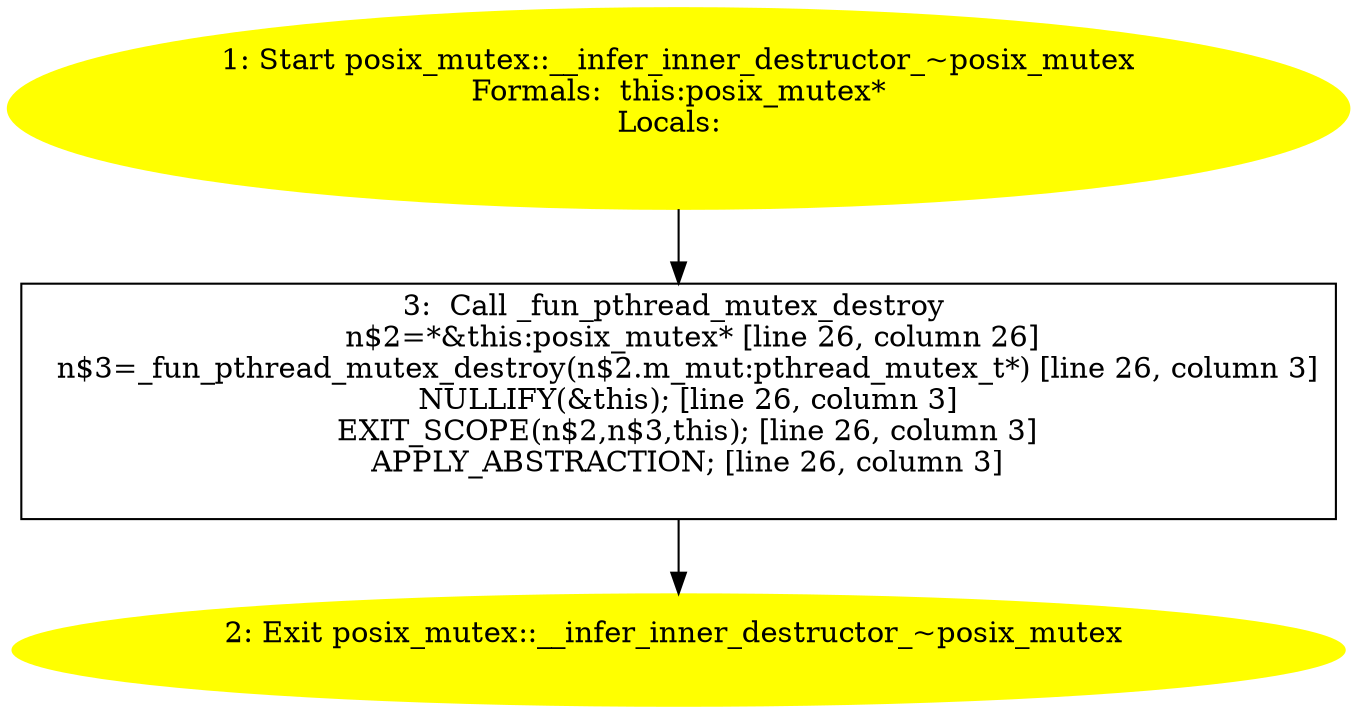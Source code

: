 /* @generated */
digraph cfg {
"__infer_inner_destructor_~posix_mutex#posix_mutex#(4897540711018572786).ba1ad0f2baa56ba29d9f36e34a84bc09_1" [label="1: Start posix_mutex::__infer_inner_destructor_~posix_mutex\nFormals:  this:posix_mutex*\nLocals:  \n  " color=yellow style=filled]
	

	 "__infer_inner_destructor_~posix_mutex#posix_mutex#(4897540711018572786).ba1ad0f2baa56ba29d9f36e34a84bc09_1" -> "__infer_inner_destructor_~posix_mutex#posix_mutex#(4897540711018572786).ba1ad0f2baa56ba29d9f36e34a84bc09_3" ;
"__infer_inner_destructor_~posix_mutex#posix_mutex#(4897540711018572786).ba1ad0f2baa56ba29d9f36e34a84bc09_2" [label="2: Exit posix_mutex::__infer_inner_destructor_~posix_mutex \n  " color=yellow style=filled]
	

"__infer_inner_destructor_~posix_mutex#posix_mutex#(4897540711018572786).ba1ad0f2baa56ba29d9f36e34a84bc09_3" [label="3:  Call _fun_pthread_mutex_destroy \n   n$2=*&this:posix_mutex* [line 26, column 26]\n  n$3=_fun_pthread_mutex_destroy(n$2.m_mut:pthread_mutex_t*) [line 26, column 3]\n  NULLIFY(&this); [line 26, column 3]\n  EXIT_SCOPE(n$2,n$3,this); [line 26, column 3]\n  APPLY_ABSTRACTION; [line 26, column 3]\n " shape="box"]
	

	 "__infer_inner_destructor_~posix_mutex#posix_mutex#(4897540711018572786).ba1ad0f2baa56ba29d9f36e34a84bc09_3" -> "__infer_inner_destructor_~posix_mutex#posix_mutex#(4897540711018572786).ba1ad0f2baa56ba29d9f36e34a84bc09_2" ;
}
